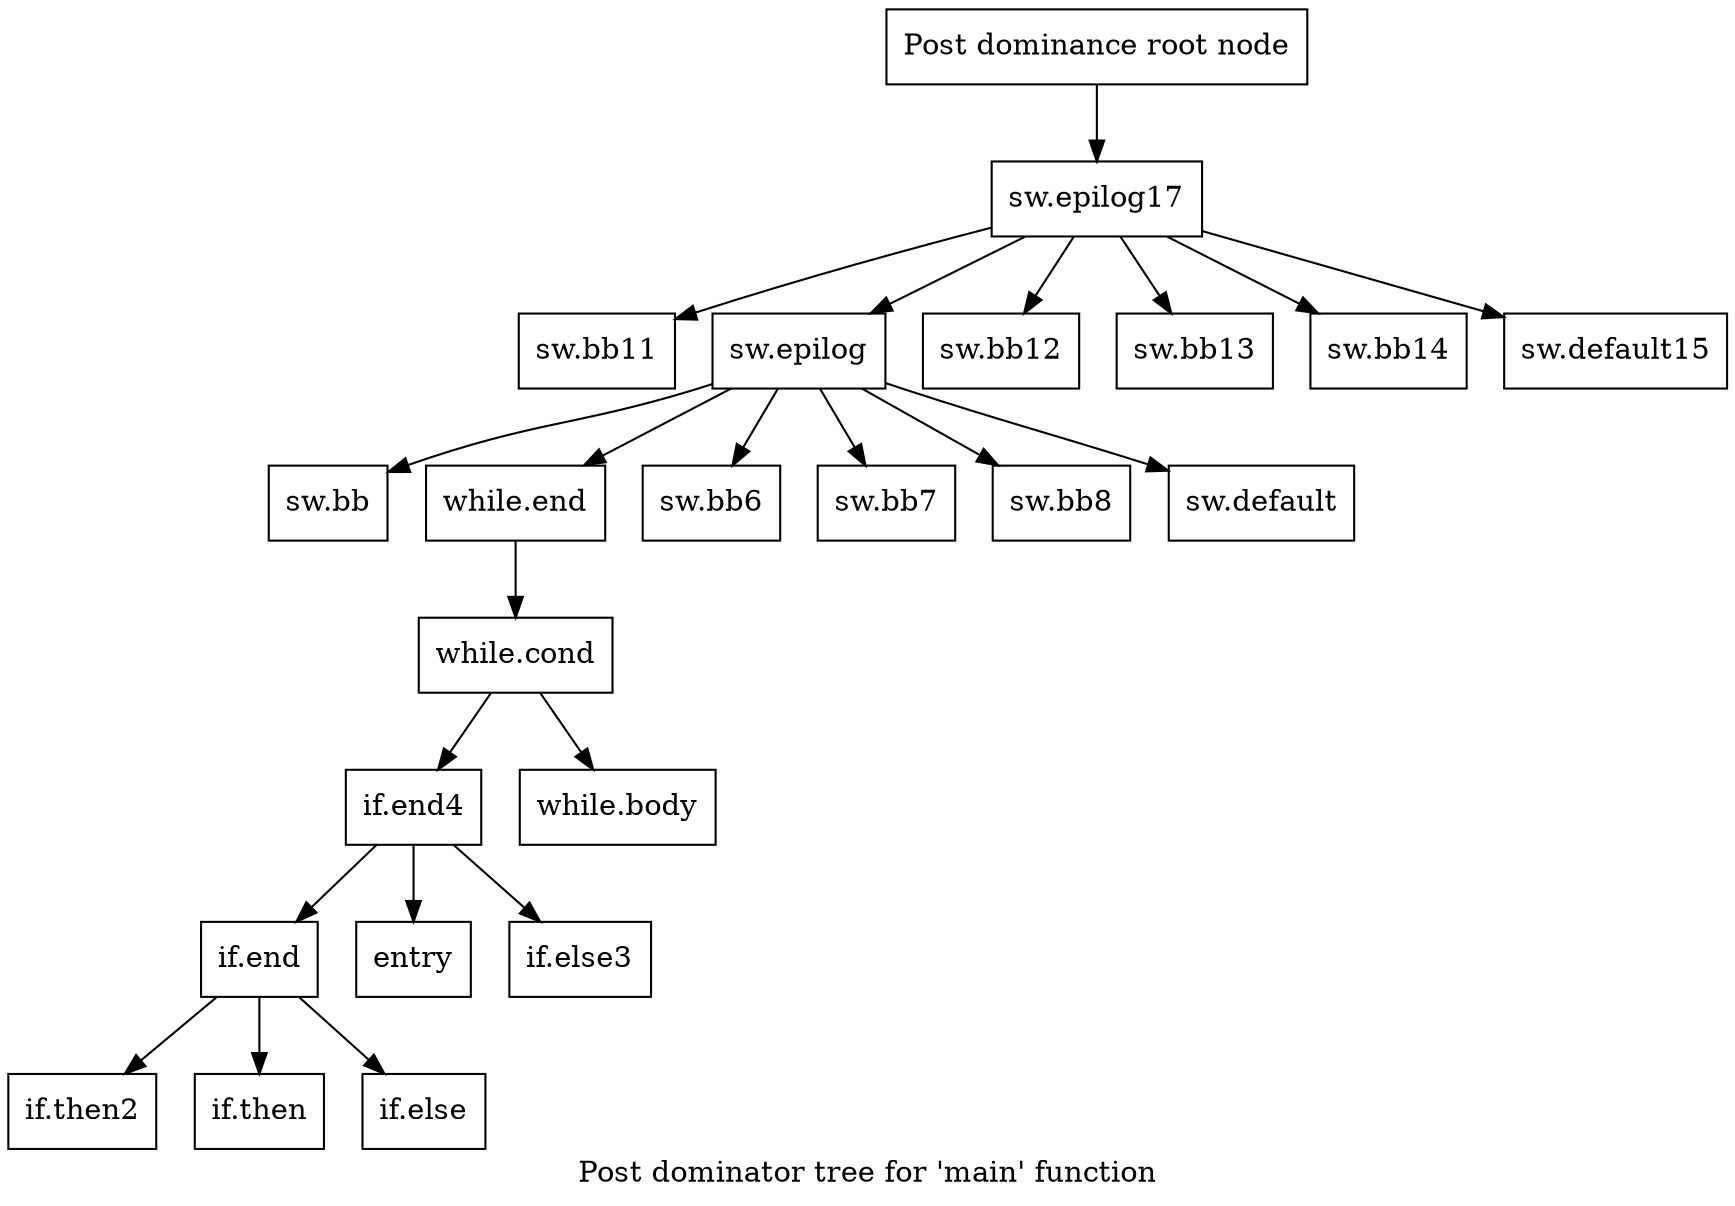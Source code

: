 digraph "Post dominator tree for 'main' function" {
	label="Post dominator tree for 'main' function";

	Node0x55a6e5384950 [shape=record,label="{Post dominance root node}"];
	Node0x55a6e5384950 -> Node0x55a6e53849b0;
	Node0x55a6e53849b0 [shape=record,label="{sw.epilog17}"];
	Node0x55a6e53849b0 -> Node0x55a6e5384a10;
	Node0x55a6e53849b0 -> Node0x55a6e5384350;
	Node0x55a6e53849b0 -> Node0x55a6e5383bc0;
	Node0x55a6e53849b0 -> Node0x55a6e5383c20;
	Node0x55a6e53849b0 -> Node0x55a6e5383c80;
	Node0x55a6e53849b0 -> Node0x55a6e5383ce0;
	Node0x55a6e5384a10 [shape=record,label="{sw.bb11}"];
	Node0x55a6e5384350 [shape=record,label="{sw.epilog}"];
	Node0x55a6e5384350 -> Node0x55a6e53844e0;
	Node0x55a6e5384350 -> Node0x55a6e5384440;
	Node0x55a6e5384350 -> Node0x55a6e5383a40;
	Node0x55a6e5384350 -> Node0x55a6e5383aa0;
	Node0x55a6e5384350 -> Node0x55a6e5383b00;
	Node0x55a6e5384350 -> Node0x55a6e5383b60;
	Node0x55a6e53844e0 [shape=record,label="{sw.bb}"];
	Node0x55a6e5384440 [shape=record,label="{while.end}"];
	Node0x55a6e5384440 -> Node0x55a6e53836e0;
	Node0x55a6e53836e0 [shape=record,label="{while.cond}"];
	Node0x55a6e53836e0 -> Node0x55a6e5383740;
	Node0x55a6e53836e0 -> Node0x55a6e53839e0;
	Node0x55a6e5383740 [shape=record,label="{if.end4}"];
	Node0x55a6e5383740 -> Node0x55a6e53837a0;
	Node0x55a6e5383740 -> Node0x55a6e53838c0;
	Node0x55a6e5383740 -> Node0x55a6e5383980;
	Node0x55a6e53837a0 [shape=record,label="{if.end}"];
	Node0x55a6e53837a0 -> Node0x55a6e5383800;
	Node0x55a6e53837a0 -> Node0x55a6e5383860;
	Node0x55a6e53837a0 -> Node0x55a6e5383920;
	Node0x55a6e5383800 [shape=record,label="{if.then2}"];
	Node0x55a6e5383860 [shape=record,label="{if.then}"];
	Node0x55a6e5383920 [shape=record,label="{if.else}"];
	Node0x55a6e53838c0 [shape=record,label="{entry}"];
	Node0x55a6e5383980 [shape=record,label="{if.else3}"];
	Node0x55a6e53839e0 [shape=record,label="{while.body}"];
	Node0x55a6e5383a40 [shape=record,label="{sw.bb6}"];
	Node0x55a6e5383aa0 [shape=record,label="{sw.bb7}"];
	Node0x55a6e5383b00 [shape=record,label="{sw.bb8}"];
	Node0x55a6e5383b60 [shape=record,label="{sw.default}"];
	Node0x55a6e5383bc0 [shape=record,label="{sw.bb12}"];
	Node0x55a6e5383c20 [shape=record,label="{sw.bb13}"];
	Node0x55a6e5383c80 [shape=record,label="{sw.bb14}"];
	Node0x55a6e5383ce0 [shape=record,label="{sw.default15}"];
}
